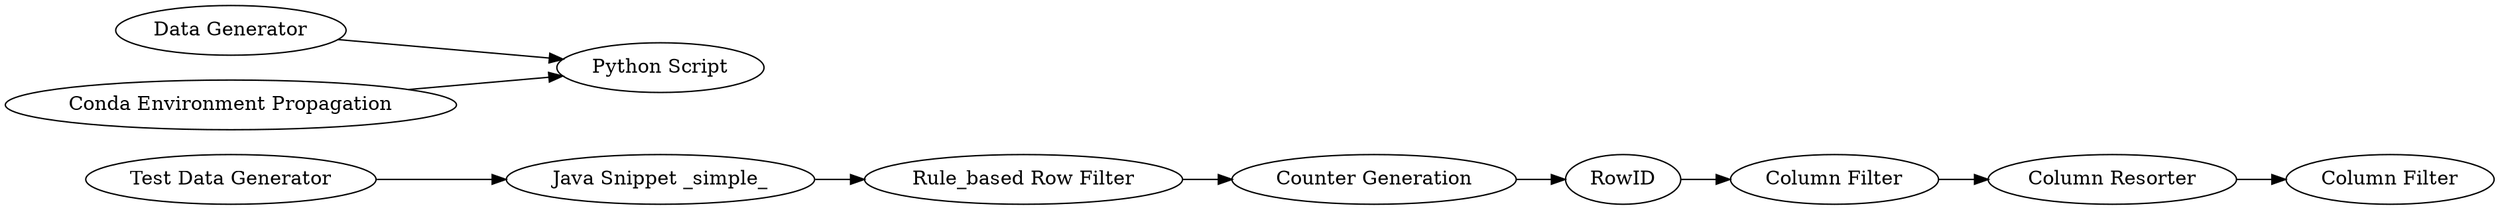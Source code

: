 digraph {
	255 -> 256
	251 -> 255
	258 -> 253
	267 -> 273
	253 -> 267
	257 -> 258
	256 -> 257
	272 -> 268
	269 -> 268
	256 [label="Rule_based Row Filter"]
	251 [label="Test Data Generator"]
	267 [label="Column Resorter"]
	253 [label="Column Filter"]
	258 [label=RowID]
	255 [label="Java Snippet _simple_"]
	272 [label="Data Generator"]
	273 [label="Column Filter"]
	269 [label="Conda Environment Propagation"]
	257 [label="Counter Generation"]
	268 [label="Python Script"]
	rankdir=LR
}
